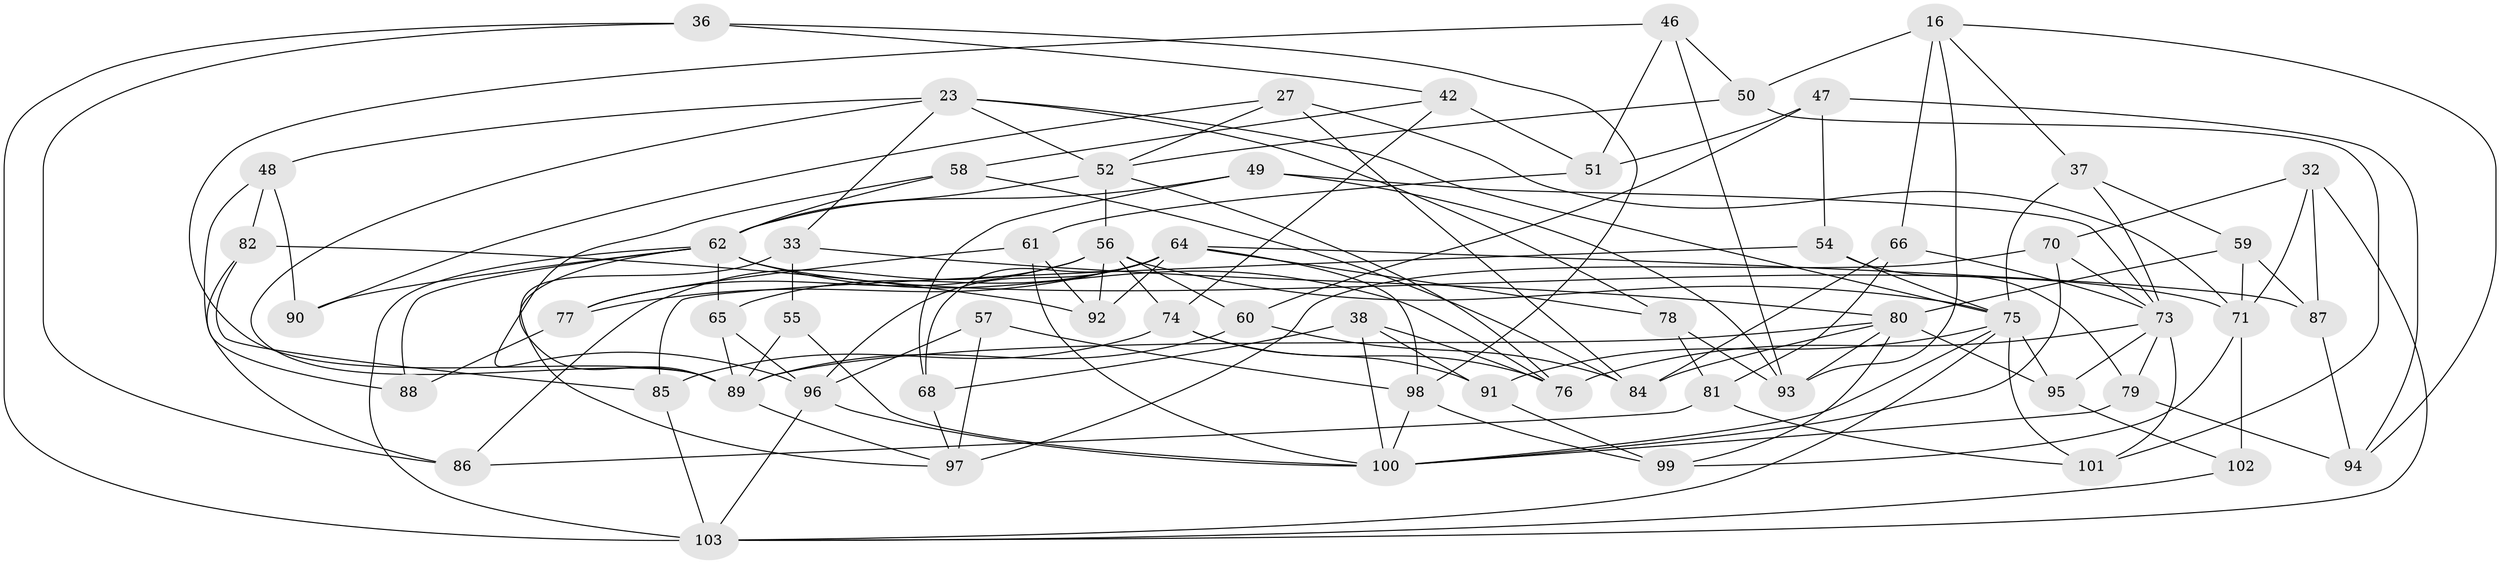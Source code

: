 // original degree distribution, {4: 1.0}
// Generated by graph-tools (version 1.1) at 2025/02/03/04/25 22:02:34]
// undirected, 61 vertices, 145 edges
graph export_dot {
graph [start="1"]
  node [color=gray90,style=filled];
  16 [super="+1"];
  23 [super="+14+12"];
  27;
  32;
  33 [super="+8"];
  36;
  37;
  38;
  42;
  46;
  47;
  48;
  49;
  50;
  51;
  52 [super="+20"];
  54;
  55;
  56 [super="+9+25"];
  57;
  58;
  59;
  60;
  61;
  62 [super="+41+43"];
  64 [super="+11+21+24"];
  65 [super="+22"];
  66 [super="+53"];
  68;
  70;
  71 [super="+44"];
  73 [super="+31+67"];
  74 [super="+18"];
  75 [super="+6+72+10"];
  76 [super="+34"];
  77;
  78;
  79;
  80 [super="+40"];
  81;
  82;
  84 [super="+63"];
  85;
  86;
  87;
  88;
  89 [super="+3+35"];
  90;
  91;
  92;
  93 [super="+83"];
  94;
  95;
  96 [super="+7+69"];
  97 [super="+15"];
  98 [super="+39"];
  99;
  100 [super="+45"];
  101;
  102;
  103 [super="+26"];
  16 -- 94;
  16 -- 66 [weight=2];
  16 -- 50;
  16 -- 37;
  16 -- 93;
  23 -- 75 [weight=2];
  23 -- 52;
  23 -- 33 [weight=2];
  23 -- 78;
  23 -- 48;
  23 -- 89;
  27 -- 90;
  27 -- 52;
  27 -- 84;
  27 -- 71;
  32 -- 71;
  32 -- 103;
  32 -- 70;
  32 -- 87;
  33 -- 55 [weight=2];
  33 -- 97;
  33 -- 80;
  36 -- 86;
  36 -- 42;
  36 -- 98;
  36 -- 103;
  37 -- 59;
  37 -- 75;
  37 -- 73;
  38 -- 76;
  38 -- 68;
  38 -- 100;
  38 -- 91;
  42 -- 58;
  42 -- 51;
  42 -- 74;
  46 -- 51;
  46 -- 93;
  46 -- 50;
  46 -- 89;
  47 -- 94;
  47 -- 60;
  47 -- 51;
  47 -- 54;
  48 -- 90;
  48 -- 82;
  48 -- 88;
  49 -- 68;
  49 -- 62;
  49 -- 93;
  49 -- 73;
  50 -- 101;
  50 -- 52;
  51 -- 61;
  52 -- 76;
  52 -- 62 [weight=2];
  52 -- 56 [weight=2];
  54 -- 85;
  54 -- 79;
  54 -- 75;
  55 -- 100;
  55 -- 89;
  56 -- 75;
  56 -- 77;
  56 -- 86;
  56 -- 60;
  56 -- 92;
  56 -- 74;
  57 -- 97 [weight=2];
  57 -- 98;
  57 -- 96;
  58 -- 96;
  58 -- 62;
  58 -- 84;
  59 -- 87;
  59 -- 71;
  59 -- 80;
  60 -- 84;
  60 -- 89;
  61 -- 100;
  61 -- 92;
  61 -- 77;
  62 -- 65 [weight=2];
  62 -- 88 [weight=2];
  62 -- 90 [weight=2];
  62 -- 103 [weight=2];
  62 -- 71 [weight=2];
  62 -- 89;
  62 -- 76;
  64 -- 68;
  64 -- 87;
  64 -- 96 [weight=2];
  64 -- 92;
  64 -- 98 [weight=2];
  64 -- 77;
  64 -- 78;
  64 -- 65;
  65 -- 96 [weight=2];
  65 -- 89;
  66 -- 81;
  66 -- 84 [weight=2];
  66 -- 73;
  68 -- 97;
  70 -- 73;
  70 -- 97;
  70 -- 100;
  71 -- 99;
  71 -- 102 [weight=2];
  73 -- 79;
  73 -- 76;
  73 -- 95;
  73 -- 101;
  74 -- 85;
  74 -- 91;
  74 -- 76 [weight=2];
  75 -- 95;
  75 -- 91;
  75 -- 101;
  75 -- 103;
  75 -- 100;
  77 -- 88;
  78 -- 93;
  78 -- 81;
  79 -- 94;
  79 -- 100;
  80 -- 84;
  80 -- 89;
  80 -- 99;
  80 -- 93 [weight=2];
  80 -- 95;
  81 -- 101;
  81 -- 86;
  82 -- 86;
  82 -- 85;
  82 -- 92;
  85 -- 103;
  87 -- 94;
  89 -- 97;
  91 -- 99;
  95 -- 102;
  96 -- 103;
  96 -- 100;
  98 -- 99;
  98 -- 100;
  102 -- 103;
}
